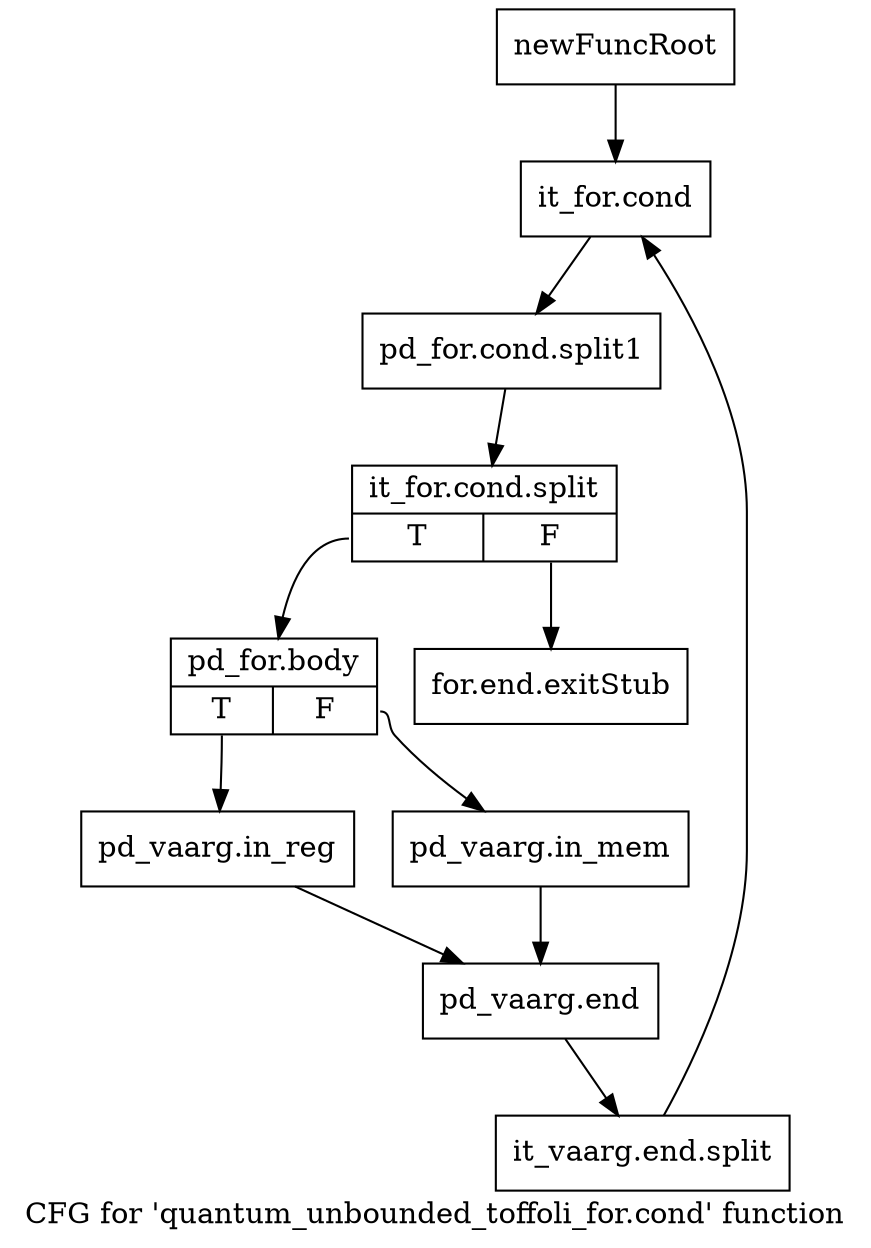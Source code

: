digraph "CFG for 'quantum_unbounded_toffoli_for.cond' function" {
	label="CFG for 'quantum_unbounded_toffoli_for.cond' function";

	Node0x15ffea0 [shape=record,label="{newFuncRoot}"];
	Node0x15ffea0 -> Node0x15fff40;
	Node0x15ffef0 [shape=record,label="{for.end.exitStub}"];
	Node0x15fff40 [shape=record,label="{it_for.cond}"];
	Node0x15fff40 -> Node0x1756390;
	Node0x1756390 [shape=record,label="{pd_for.cond.split1}"];
	Node0x1756390 -> Node0x17701a0;
	Node0x17701a0 [shape=record,label="{it_for.cond.split|{<s0>T|<s1>F}}"];
	Node0x17701a0:s0 -> Node0x15fff90;
	Node0x17701a0:s1 -> Node0x15ffef0;
	Node0x15fff90 [shape=record,label="{pd_for.body|{<s0>T|<s1>F}}"];
	Node0x15fff90:s0 -> Node0x1600030;
	Node0x15fff90:s1 -> Node0x15fffe0;
	Node0x15fffe0 [shape=record,label="{pd_vaarg.in_mem}"];
	Node0x15fffe0 -> Node0x1600080;
	Node0x1600030 [shape=record,label="{pd_vaarg.in_reg}"];
	Node0x1600030 -> Node0x1600080;
	Node0x1600080 [shape=record,label="{pd_vaarg.end}"];
	Node0x1600080 -> Node0x176e0a0;
	Node0x176e0a0 [shape=record,label="{it_vaarg.end.split}"];
	Node0x176e0a0 -> Node0x15fff40;
}

